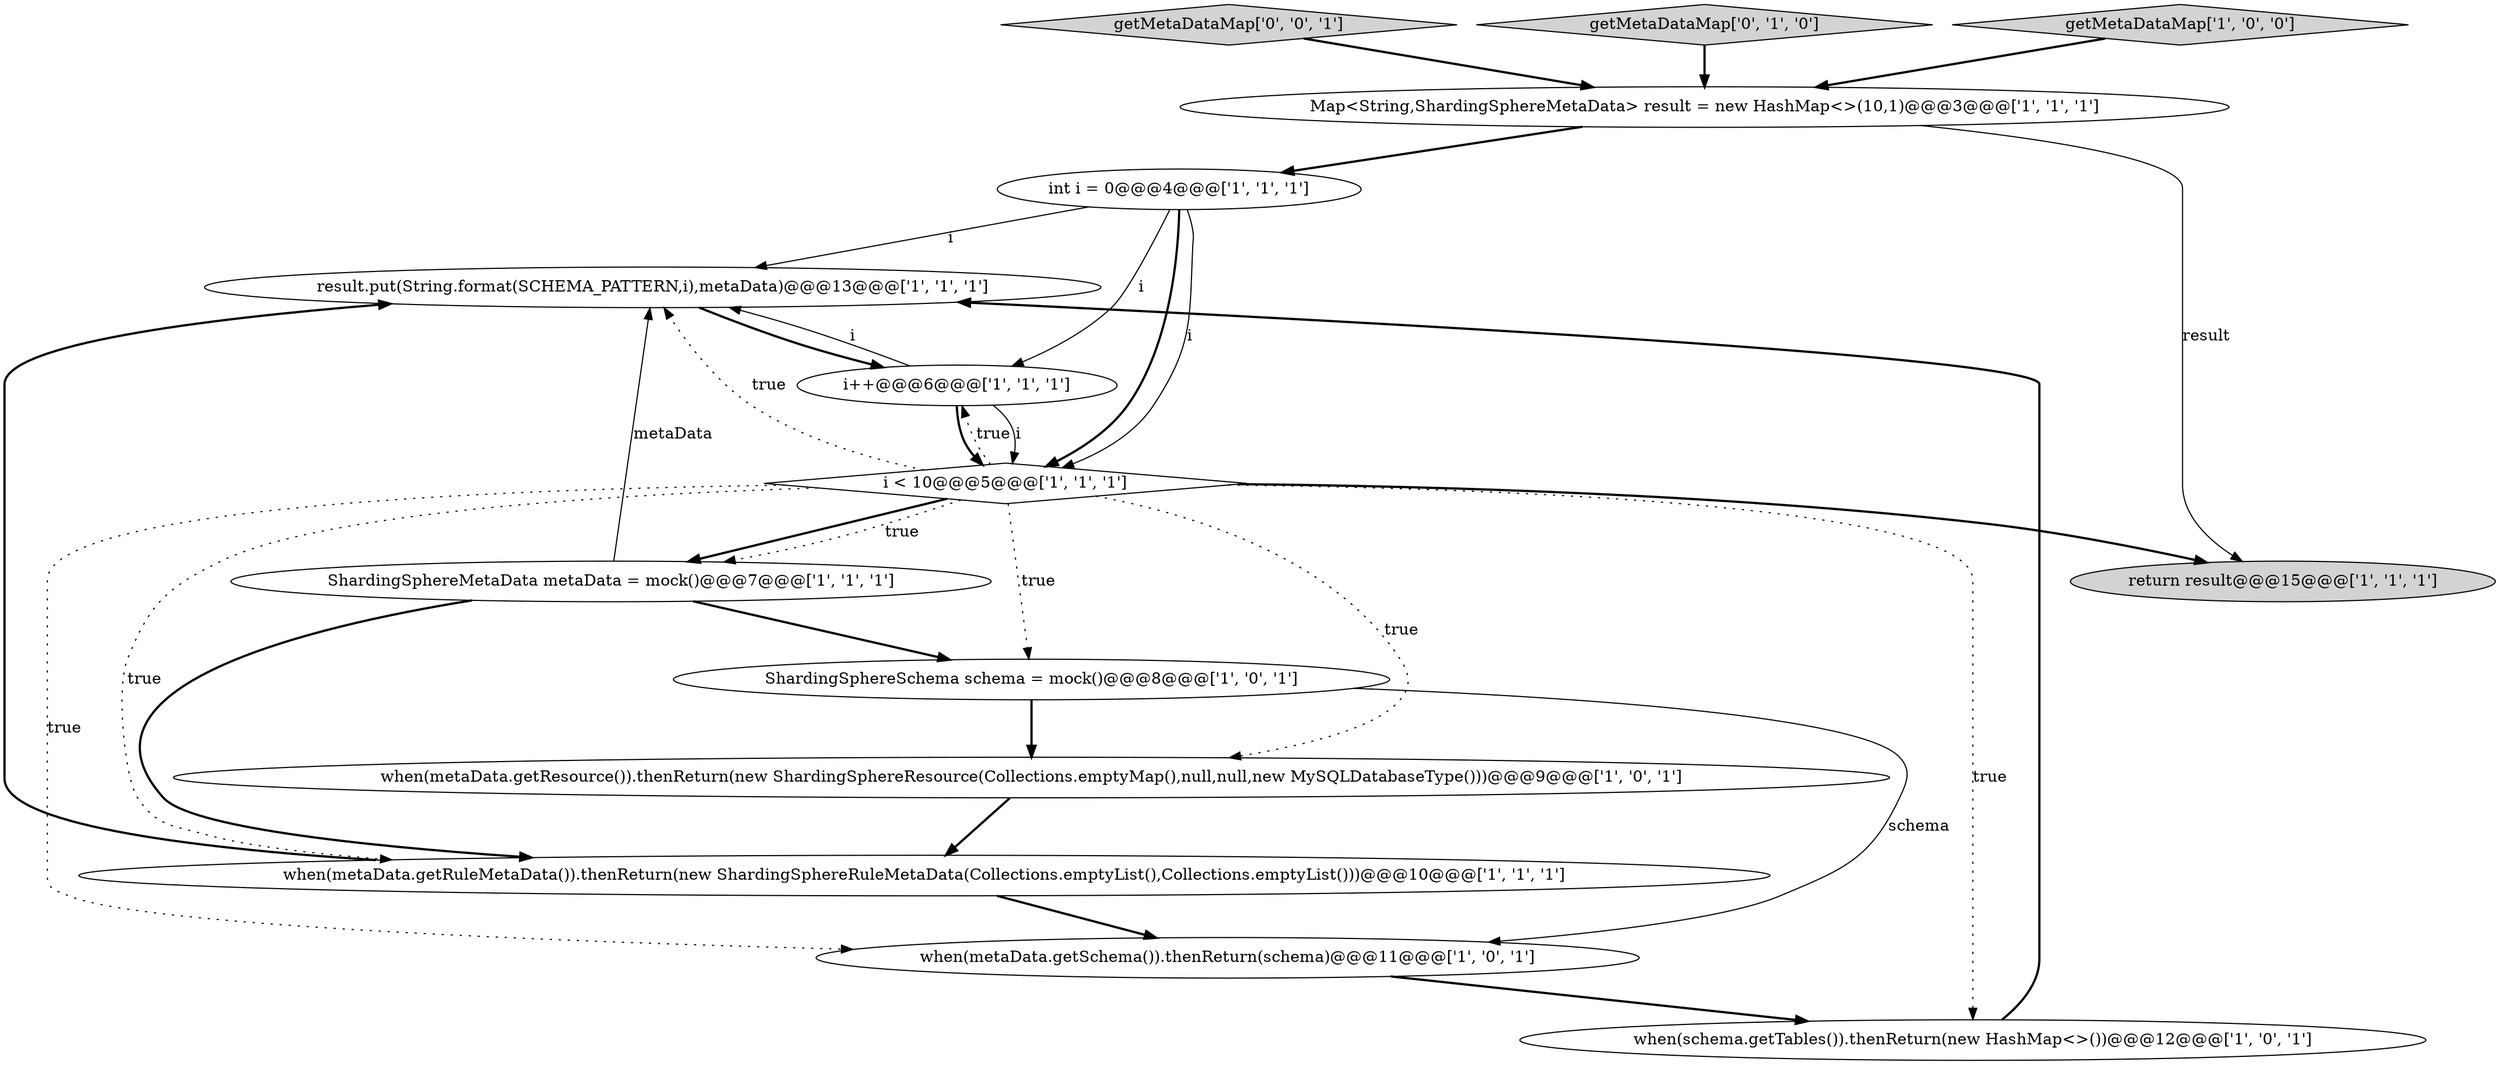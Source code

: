 digraph {
8 [style = filled, label = "result.put(String.format(SCHEMA_PATTERN,i),metaData)@@@13@@@['1', '1', '1']", fillcolor = white, shape = ellipse image = "AAA0AAABBB1BBB"];
6 [style = filled, label = "Map<String,ShardingSphereMetaData> result = new HashMap<>(10,1)@@@3@@@['1', '1', '1']", fillcolor = white, shape = ellipse image = "AAA0AAABBB1BBB"];
14 [style = filled, label = "getMetaDataMap['0', '0', '1']", fillcolor = lightgray, shape = diamond image = "AAA0AAABBB3BBB"];
4 [style = filled, label = "when(metaData.getResource()).thenReturn(new ShardingSphereResource(Collections.emptyMap(),null,null,new MySQLDatabaseType()))@@@9@@@['1', '0', '1']", fillcolor = white, shape = ellipse image = "AAA0AAABBB1BBB"];
2 [style = filled, label = "ShardingSphereSchema schema = mock()@@@8@@@['1', '0', '1']", fillcolor = white, shape = ellipse image = "AAA0AAABBB1BBB"];
0 [style = filled, label = "when(metaData.getSchema()).thenReturn(schema)@@@11@@@['1', '0', '1']", fillcolor = white, shape = ellipse image = "AAA0AAABBB1BBB"];
7 [style = filled, label = "i < 10@@@5@@@['1', '1', '1']", fillcolor = white, shape = diamond image = "AAA0AAABBB1BBB"];
1 [style = filled, label = "when(schema.getTables()).thenReturn(new HashMap<>())@@@12@@@['1', '0', '1']", fillcolor = white, shape = ellipse image = "AAA0AAABBB1BBB"];
12 [style = filled, label = "int i = 0@@@4@@@['1', '1', '1']", fillcolor = white, shape = ellipse image = "AAA0AAABBB1BBB"];
10 [style = filled, label = "ShardingSphereMetaData metaData = mock()@@@7@@@['1', '1', '1']", fillcolor = white, shape = ellipse image = "AAA0AAABBB1BBB"];
13 [style = filled, label = "getMetaDataMap['0', '1', '0']", fillcolor = lightgray, shape = diamond image = "AAA0AAABBB2BBB"];
3 [style = filled, label = "when(metaData.getRuleMetaData()).thenReturn(new ShardingSphereRuleMetaData(Collections.emptyList(),Collections.emptyList()))@@@10@@@['1', '1', '1']", fillcolor = white, shape = ellipse image = "AAA0AAABBB1BBB"];
5 [style = filled, label = "getMetaDataMap['1', '0', '0']", fillcolor = lightgray, shape = diamond image = "AAA0AAABBB1BBB"];
9 [style = filled, label = "return result@@@15@@@['1', '1', '1']", fillcolor = lightgray, shape = ellipse image = "AAA0AAABBB1BBB"];
11 [style = filled, label = "i++@@@6@@@['1', '1', '1']", fillcolor = white, shape = ellipse image = "AAA0AAABBB1BBB"];
7->2 [style = dotted, label="true"];
12->7 [style = bold, label=""];
12->11 [style = solid, label="i"];
11->8 [style = solid, label="i"];
7->4 [style = dotted, label="true"];
10->2 [style = bold, label=""];
2->4 [style = bold, label=""];
2->0 [style = solid, label="schema"];
7->10 [style = bold, label=""];
12->8 [style = solid, label="i"];
7->9 [style = bold, label=""];
7->8 [style = dotted, label="true"];
7->10 [style = dotted, label="true"];
1->8 [style = bold, label=""];
13->6 [style = bold, label=""];
7->1 [style = dotted, label="true"];
0->1 [style = bold, label=""];
10->3 [style = bold, label=""];
7->11 [style = dotted, label="true"];
12->7 [style = solid, label="i"];
11->7 [style = bold, label=""];
8->11 [style = bold, label=""];
11->7 [style = solid, label="i"];
3->0 [style = bold, label=""];
3->8 [style = bold, label=""];
6->9 [style = solid, label="result"];
14->6 [style = bold, label=""];
6->12 [style = bold, label=""];
10->8 [style = solid, label="metaData"];
7->0 [style = dotted, label="true"];
4->3 [style = bold, label=""];
5->6 [style = bold, label=""];
7->3 [style = dotted, label="true"];
}
